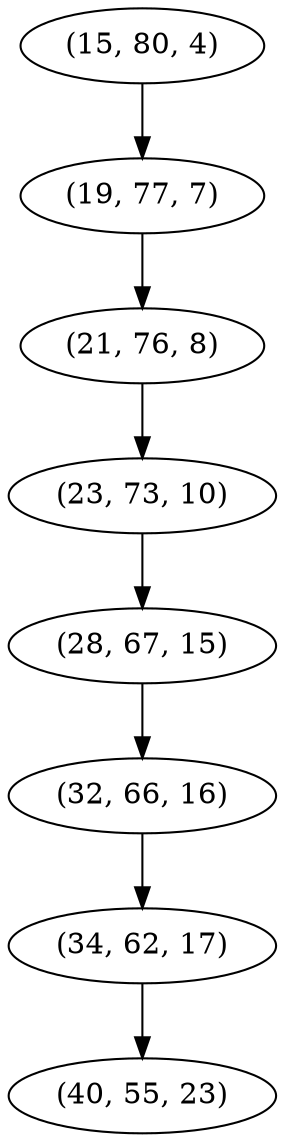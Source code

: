 digraph tree {
    "(15, 80, 4)";
    "(19, 77, 7)";
    "(21, 76, 8)";
    "(23, 73, 10)";
    "(28, 67, 15)";
    "(32, 66, 16)";
    "(34, 62, 17)";
    "(40, 55, 23)";
    "(15, 80, 4)" -> "(19, 77, 7)";
    "(19, 77, 7)" -> "(21, 76, 8)";
    "(21, 76, 8)" -> "(23, 73, 10)";
    "(23, 73, 10)" -> "(28, 67, 15)";
    "(28, 67, 15)" -> "(32, 66, 16)";
    "(32, 66, 16)" -> "(34, 62, 17)";
    "(34, 62, 17)" -> "(40, 55, 23)";
}
